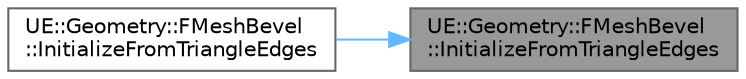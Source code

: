 digraph "UE::Geometry::FMeshBevel::InitializeFromTriangleEdges"
{
 // INTERACTIVE_SVG=YES
 // LATEX_PDF_SIZE
  bgcolor="transparent";
  edge [fontname=Helvetica,fontsize=10,labelfontname=Helvetica,labelfontsize=10];
  node [fontname=Helvetica,fontsize=10,shape=box,height=0.2,width=0.4];
  rankdir="RL";
  Node1 [id="Node000001",label="UE::Geometry::FMeshBevel\l::InitializeFromTriangleEdges",height=0.2,width=0.4,color="gray40", fillcolor="grey60", style="filled", fontcolor="black",tooltip="Initialize the bevel with the specified mesh triangle edges."];
  Node1 -> Node2 [id="edge1_Node000001_Node000002",dir="back",color="steelblue1",style="solid",tooltip=" "];
  Node2 [id="Node000002",label="UE::Geometry::FMeshBevel\l::InitializeFromTriangleEdges",height=0.2,width=0.4,color="grey40", fillcolor="white", style="filled",URL="$d1/d3b/classUE_1_1Geometry_1_1FMeshBevel.html#a7b47663fd81cc34de2badcc4458dd26d",tooltip="Initialize the bevel with the specified mesh triangle edges."];
}
